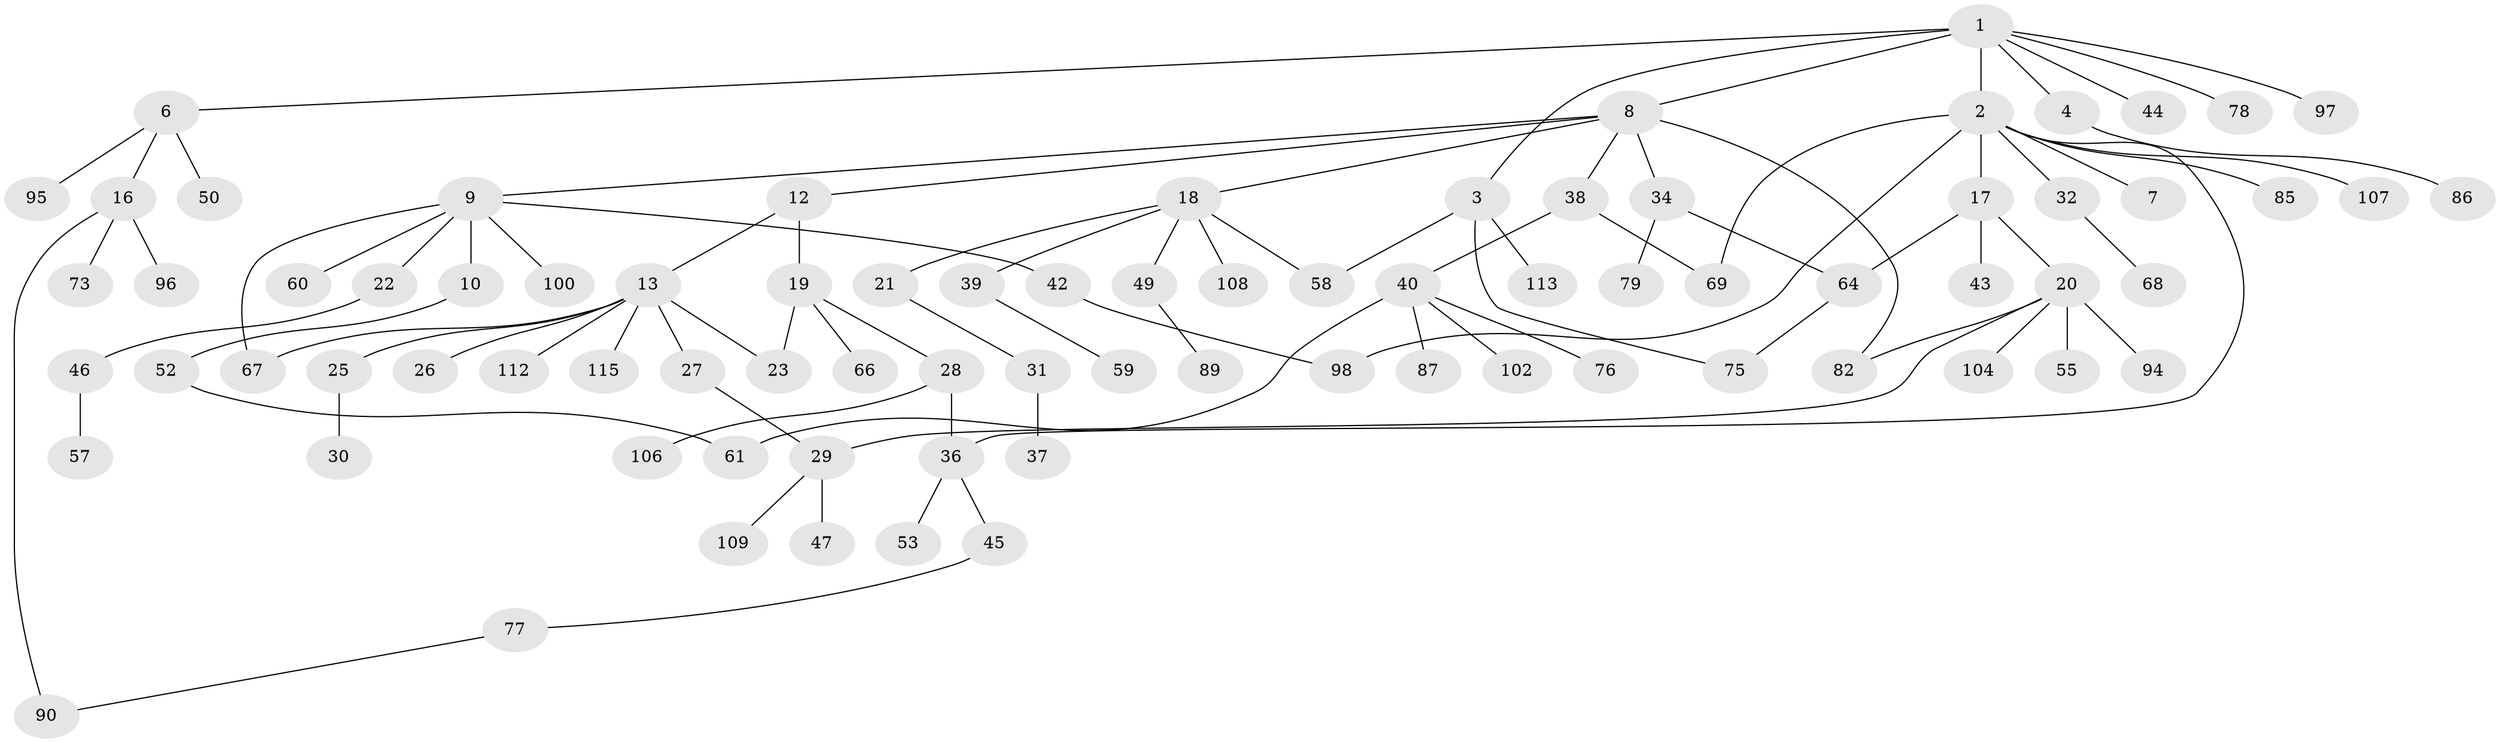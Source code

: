 // original degree distribution, {7: 0.02608695652173913, 6: 0.02608695652173913, 3: 0.1565217391304348, 4: 0.05217391304347826, 2: 0.28695652173913044, 8: 0.008695652173913044, 5: 0.02608695652173913, 1: 0.41739130434782606}
// Generated by graph-tools (version 1.1) at 2025/10/02/27/25 16:10:53]
// undirected, 81 vertices, 92 edges
graph export_dot {
graph [start="1"]
  node [color=gray90,style=filled];
  1 [super="+5"];
  2 [super="+14"];
  3 [super="+80"];
  4 [super="+103"];
  6 [super="+33"];
  7 [super="+35"];
  8 [super="+11"];
  9 [super="+93"];
  10;
  12;
  13 [super="+15"];
  16 [super="+56"];
  17;
  18 [super="+84"];
  19 [super="+24"];
  20 [super="+48"];
  21;
  22;
  23;
  25;
  26;
  27;
  28 [super="+65"];
  29 [super="+114"];
  30 [super="+71"];
  31 [super="+92"];
  32 [super="+88"];
  34 [super="+51"];
  36 [super="+41"];
  37 [super="+70"];
  38;
  39;
  40 [super="+62"];
  42;
  43;
  44;
  45 [super="+54"];
  46 [super="+81"];
  47;
  49;
  50;
  52 [super="+74"];
  53;
  55;
  57;
  58 [super="+63"];
  59 [super="+110"];
  60;
  61;
  64 [super="+101"];
  66;
  67;
  68;
  69 [super="+72"];
  73 [super="+105"];
  75;
  76;
  77;
  78;
  79;
  82 [super="+83"];
  85 [super="+91"];
  86;
  87 [super="+99"];
  89;
  90 [super="+111"];
  94;
  95;
  96;
  97;
  98;
  100;
  102;
  104;
  106;
  107;
  108;
  109;
  112;
  113;
  115;
  1 -- 2;
  1 -- 3;
  1 -- 4;
  1 -- 6;
  1 -- 97;
  1 -- 8 [weight=2];
  1 -- 44;
  1 -- 78;
  2 -- 7;
  2 -- 36;
  2 -- 85;
  2 -- 98;
  2 -- 32;
  2 -- 17;
  2 -- 69;
  2 -- 107;
  3 -- 113;
  3 -- 75;
  3 -- 58;
  4 -- 86;
  6 -- 16;
  6 -- 50;
  6 -- 95;
  8 -- 9;
  8 -- 34;
  8 -- 38;
  8 -- 82;
  8 -- 18;
  8 -- 12;
  9 -- 10;
  9 -- 22;
  9 -- 42;
  9 -- 60;
  9 -- 100;
  9 -- 67;
  10 -- 52;
  12 -- 13;
  12 -- 19;
  13 -- 25;
  13 -- 23;
  13 -- 112;
  13 -- 67;
  13 -- 115;
  13 -- 26;
  13 -- 27;
  16 -- 73;
  16 -- 90;
  16 -- 96;
  17 -- 20;
  17 -- 43;
  17 -- 64;
  18 -- 21;
  18 -- 39;
  18 -- 49;
  18 -- 58;
  18 -- 108;
  19 -- 23;
  19 -- 66;
  19 -- 28;
  20 -- 94;
  20 -- 104;
  20 -- 29;
  20 -- 55;
  20 -- 82;
  21 -- 31;
  22 -- 46;
  25 -- 30;
  27 -- 29;
  28 -- 106;
  28 -- 36;
  29 -- 47;
  29 -- 109;
  31 -- 37;
  32 -- 68;
  34 -- 79;
  34 -- 64;
  36 -- 45;
  36 -- 53;
  38 -- 40;
  38 -- 69;
  39 -- 59;
  40 -- 61;
  40 -- 87;
  40 -- 76;
  40 -- 102;
  42 -- 98;
  45 -- 77;
  46 -- 57;
  49 -- 89;
  52 -- 61;
  64 -- 75;
  77 -- 90;
}

